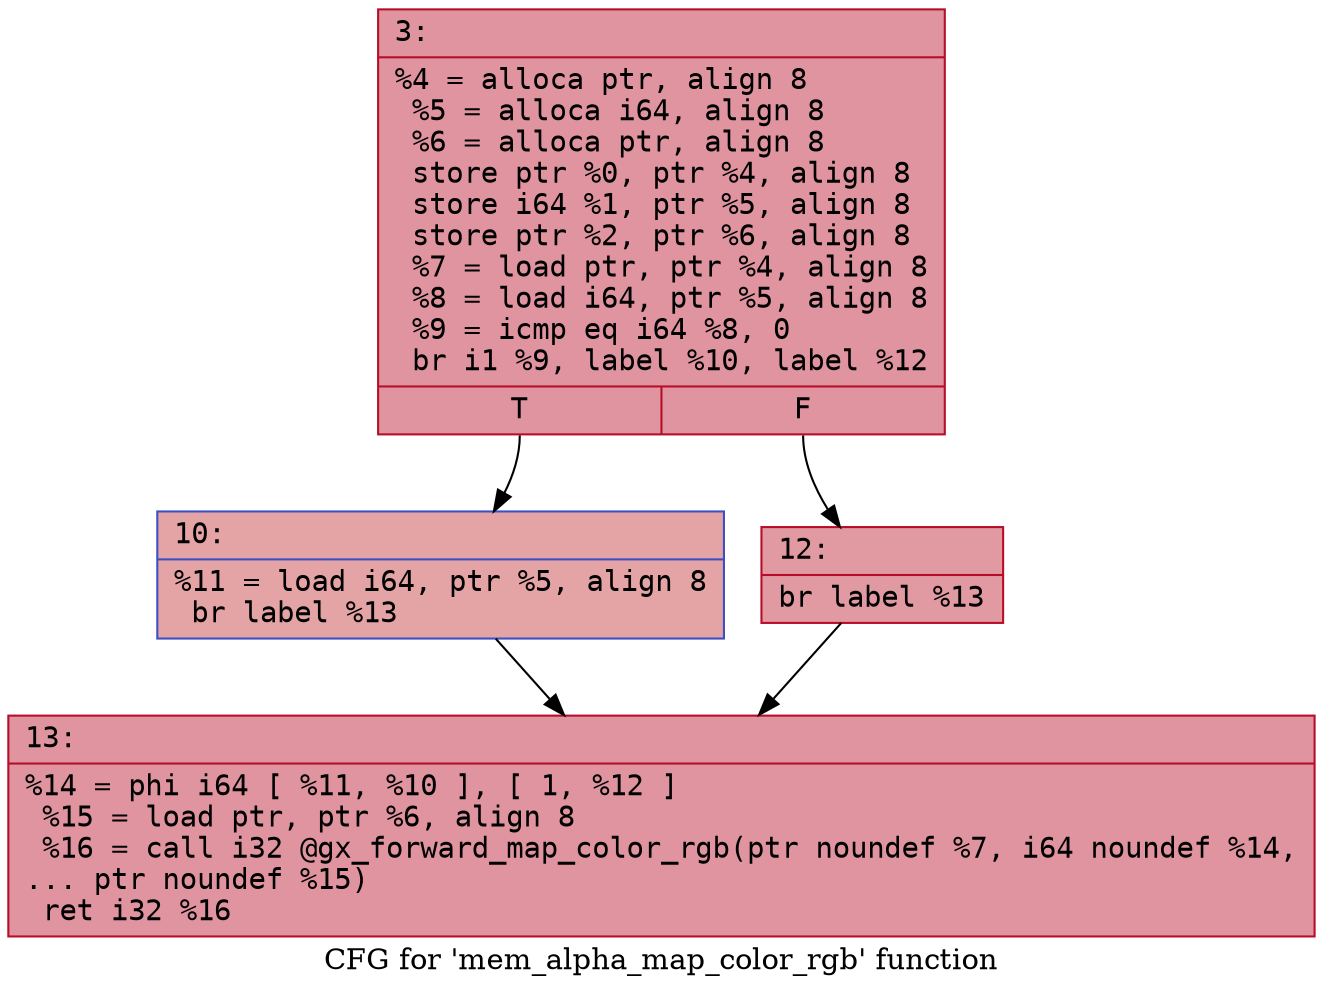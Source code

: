 digraph "CFG for 'mem_alpha_map_color_rgb' function" {
	label="CFG for 'mem_alpha_map_color_rgb' function";

	Node0x600002aea4e0 [shape=record,color="#b70d28ff", style=filled, fillcolor="#b70d2870" fontname="Courier",label="{3:\l|  %4 = alloca ptr, align 8\l  %5 = alloca i64, align 8\l  %6 = alloca ptr, align 8\l  store ptr %0, ptr %4, align 8\l  store i64 %1, ptr %5, align 8\l  store ptr %2, ptr %6, align 8\l  %7 = load ptr, ptr %4, align 8\l  %8 = load i64, ptr %5, align 8\l  %9 = icmp eq i64 %8, 0\l  br i1 %9, label %10, label %12\l|{<s0>T|<s1>F}}"];
	Node0x600002aea4e0:s0 -> Node0x600002aea530[tooltip="3 -> 10\nProbability 37.50%" ];
	Node0x600002aea4e0:s1 -> Node0x600002aea580[tooltip="3 -> 12\nProbability 62.50%" ];
	Node0x600002aea530 [shape=record,color="#3d50c3ff", style=filled, fillcolor="#c32e3170" fontname="Courier",label="{10:\l|  %11 = load i64, ptr %5, align 8\l  br label %13\l}"];
	Node0x600002aea530 -> Node0x600002aea5d0[tooltip="10 -> 13\nProbability 100.00%" ];
	Node0x600002aea580 [shape=record,color="#b70d28ff", style=filled, fillcolor="#bb1b2c70" fontname="Courier",label="{12:\l|  br label %13\l}"];
	Node0x600002aea580 -> Node0x600002aea5d0[tooltip="12 -> 13\nProbability 100.00%" ];
	Node0x600002aea5d0 [shape=record,color="#b70d28ff", style=filled, fillcolor="#b70d2870" fontname="Courier",label="{13:\l|  %14 = phi i64 [ %11, %10 ], [ 1, %12 ]\l  %15 = load ptr, ptr %6, align 8\l  %16 = call i32 @gx_forward_map_color_rgb(ptr noundef %7, i64 noundef %14,\l... ptr noundef %15)\l  ret i32 %16\l}"];
}
